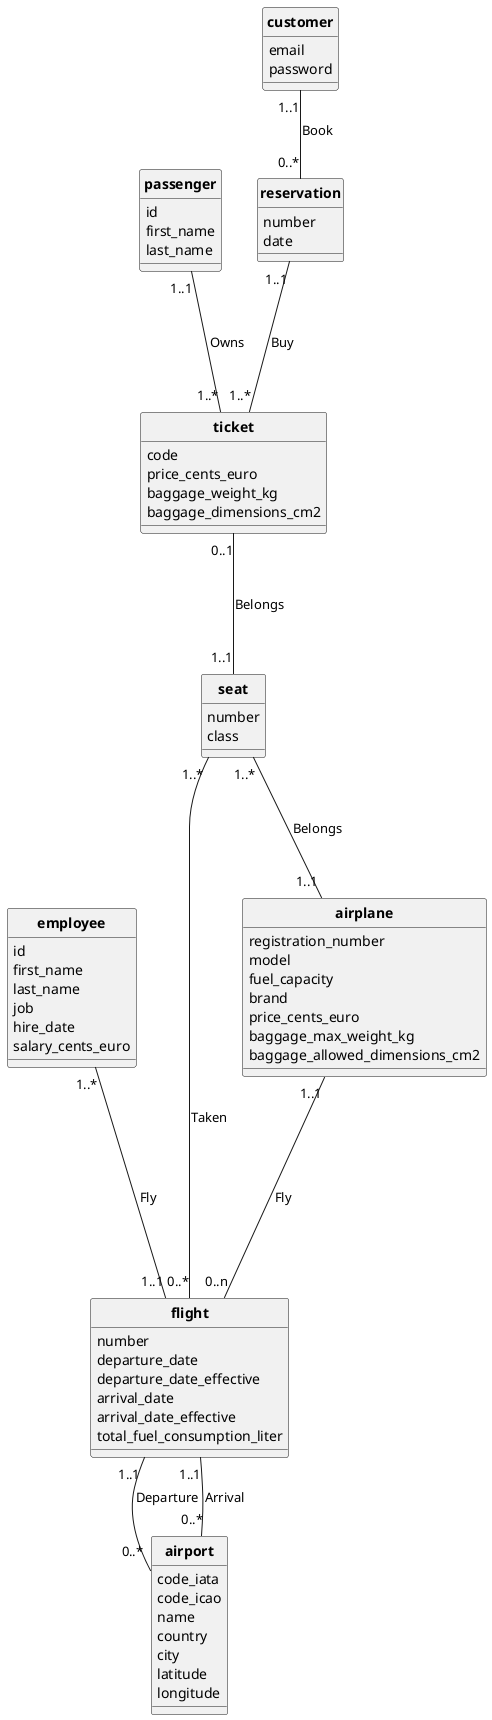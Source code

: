 @startuml MCD

skinparam style strictuml
skinparam classAttributeIconSize 0
skinparam classFontStyle Bold
hide enum methods

class flight {
  number
  departure_date
  departure_date_effective
  arrival_date
  arrival_date_effective
  total_fuel_consumption_liter
}

class airport {
  code_iata
  code_icao
  name
  country
  city
  latitude
  longitude
}

class airplane {
  registration_number
  model
  fuel_capacity
  brand
  price_cents_euro
  baggage_max_weight_kg
  baggage_allowed_dimensions_cm2
}

class employee {
  id
  first_name
  last_name
  job
  hire_date
  salary_cents_euro
}

class passenger {
  id
  first_name
  last_name
}

class ticket {
  code
  price_cents_euro
  baggage_weight_kg
  baggage_dimensions_cm2
}

class customer {
  email
  password
}

class seat {
  number
  class
}

class reservation {
  number
  date
}

airplane "1..1" ---- "0..n" flight : Fly
seat "1..*" --- "1..1" airplane : Belongs
employee "1..*" ---- "1..1" flight : Fly
passenger "1..1" --- "1..*" ticket : Owns
flight "0..*" -l- "1..*" seat : Taken
reservation "1..1" --- "1..*" ticket : Buy
ticket "0..1" --- "1..1" seat : Belongs

flight "1..1" -- "0..*" airport : Departure
flight "1..1" -- "0..*" airport : Arrival

customer "1..1" -- "0..*" reservation : Book

@enduml
